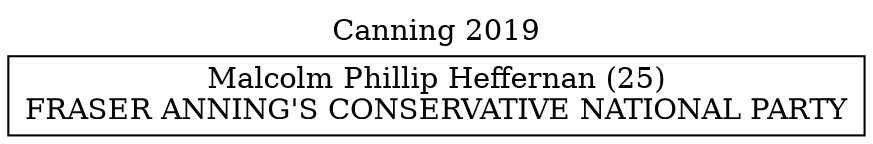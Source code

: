 // House preference flow
digraph "Malcolm Phillip Heffernan (25)_Canning_2019" {
	graph [label="Canning 2019" labelloc=t mclimit=10]
	node [shape=box]
	"Malcolm Phillip Heffernan (25)" [label="Malcolm Phillip Heffernan (25)
FRASER ANNING'S CONSERVATIVE NATIONAL PARTY"]
}
